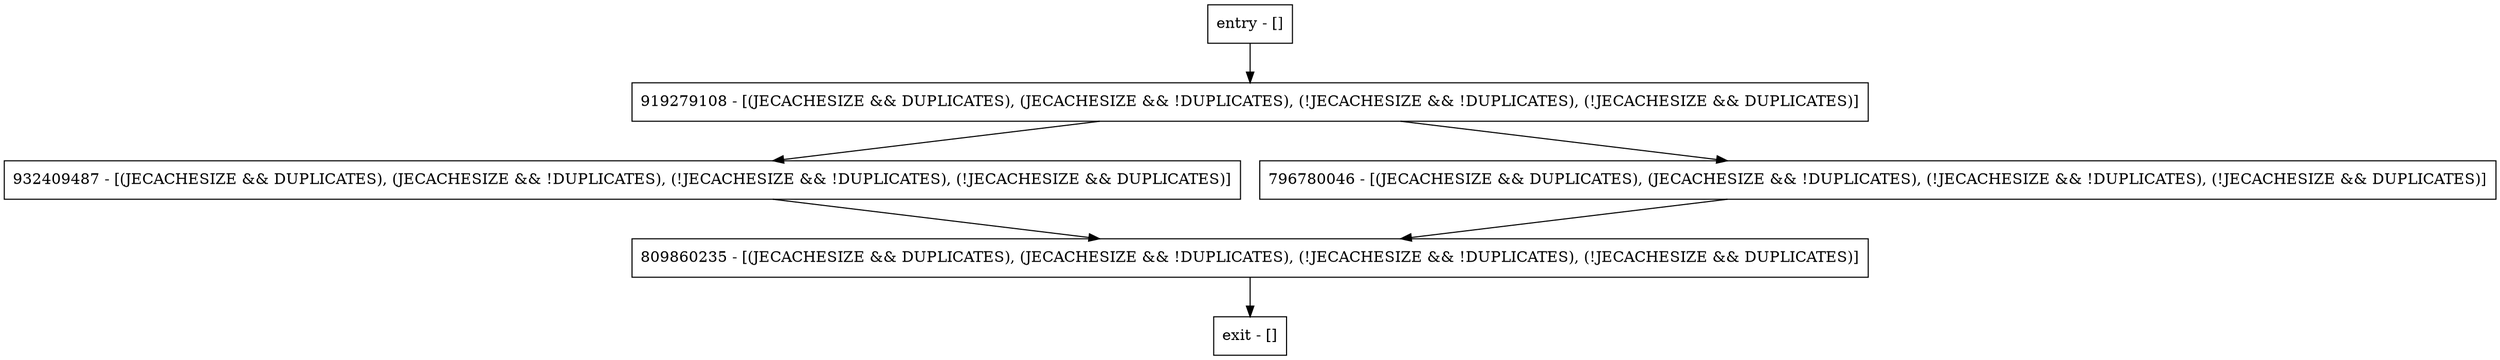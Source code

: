 digraph recordExists {
node [shape=record];
entry [label="entry - []"];
exit [label="exit - []"];
809860235 [label="809860235 - [(JECACHESIZE && DUPLICATES), (JECACHESIZE && !DUPLICATES), (!JECACHESIZE && !DUPLICATES), (!JECACHESIZE && DUPLICATES)]"];
932409487 [label="932409487 - [(JECACHESIZE && DUPLICATES), (JECACHESIZE && !DUPLICATES), (!JECACHESIZE && !DUPLICATES), (!JECACHESIZE && DUPLICATES)]"];
796780046 [label="796780046 - [(JECACHESIZE && DUPLICATES), (JECACHESIZE && !DUPLICATES), (!JECACHESIZE && !DUPLICATES), (!JECACHESIZE && DUPLICATES)]"];
919279108 [label="919279108 - [(JECACHESIZE && DUPLICATES), (JECACHESIZE && !DUPLICATES), (!JECACHESIZE && !DUPLICATES), (!JECACHESIZE && DUPLICATES)]"];
entry;
exit;
entry -> 919279108;
809860235 -> exit;
932409487 -> 809860235;
796780046 -> 809860235;
919279108 -> 932409487;
919279108 -> 796780046;
}
